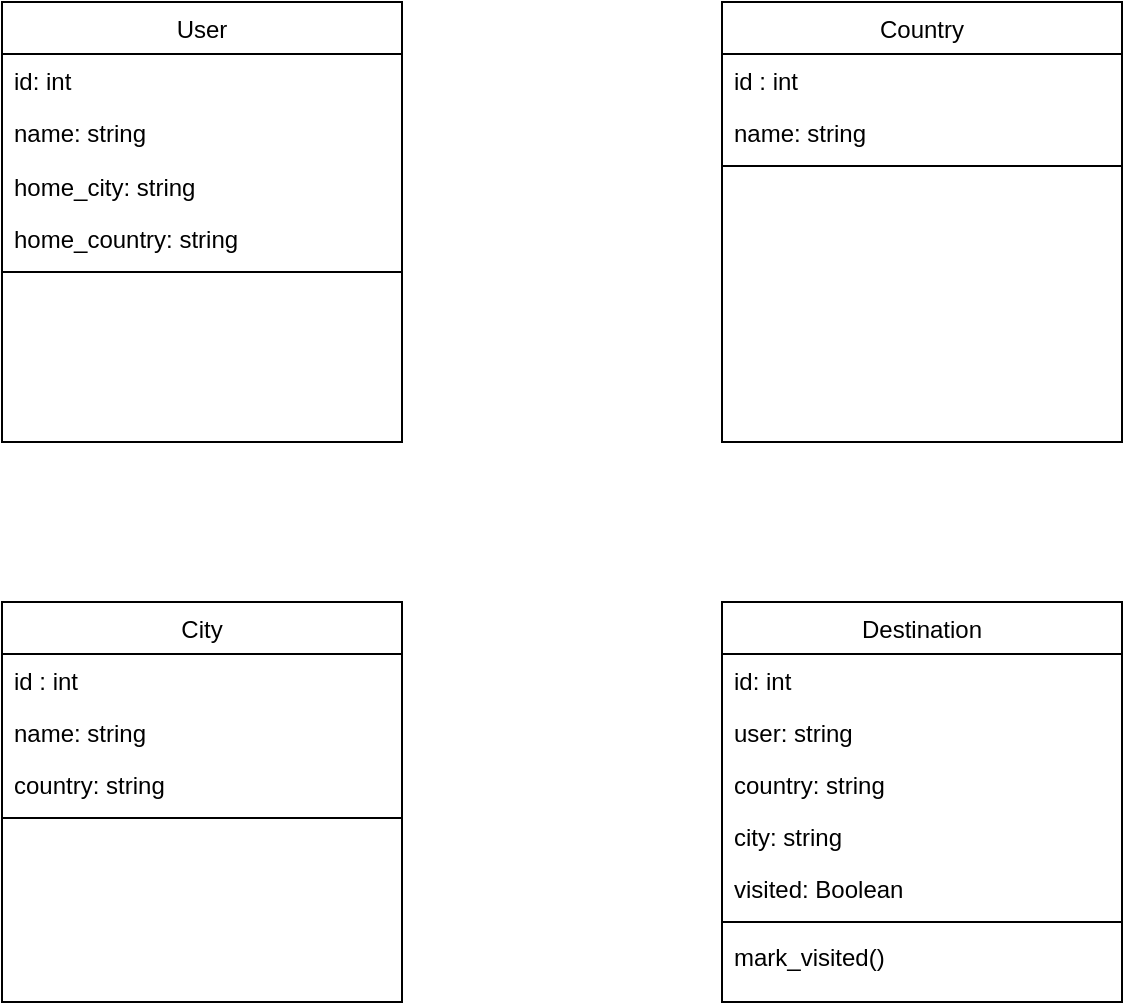 <mxfile version="14.5.1" type="device"><diagram id="C5RBs43oDa-KdzZeNtuy" name="Page-1"><mxGraphModel dx="1346" dy="997" grid="1" gridSize="10" guides="1" tooltips="1" connect="1" arrows="1" fold="1" page="1" pageScale="1" pageWidth="827" pageHeight="1169" math="0" shadow="0"><root><mxCell id="WIyWlLk6GJQsqaUBKTNV-0"/><mxCell id="WIyWlLk6GJQsqaUBKTNV-1" parent="WIyWlLk6GJQsqaUBKTNV-0"/><mxCell id="73SNleGkroOw5CjTIz4A-29" value="User" style="swimlane;fontStyle=0;align=center;verticalAlign=top;childLayout=stackLayout;horizontal=1;startSize=26;horizontalStack=0;resizeParent=1;resizeLast=0;collapsible=1;marginBottom=0;rounded=0;shadow=0;strokeWidth=1;" parent="WIyWlLk6GJQsqaUBKTNV-1" vertex="1"><mxGeometry x="80" y="140" width="200" height="220" as="geometry"><mxRectangle x="230" y="140" width="160" height="26" as="alternateBounds"/></mxGeometry></mxCell><mxCell id="73SNleGkroOw5CjTIz4A-30" value="id: int" style="text;align=left;verticalAlign=top;spacingLeft=4;spacingRight=4;overflow=hidden;rotatable=0;points=[[0,0.5],[1,0.5]];portConstraint=eastwest;rounded=0;shadow=0;html=0;" parent="73SNleGkroOw5CjTIz4A-29" vertex="1"><mxGeometry y="26" width="200" height="26" as="geometry"/></mxCell><mxCell id="73SNleGkroOw5CjTIz4A-31" value="name: string" style="text;align=left;verticalAlign=top;spacingLeft=4;spacingRight=4;overflow=hidden;rotatable=0;points=[[0,0.5],[1,0.5]];portConstraint=eastwest;" parent="73SNleGkroOw5CjTIz4A-29" vertex="1"><mxGeometry y="52" width="200" height="27" as="geometry"/></mxCell><mxCell id="73SNleGkroOw5CjTIz4A-32" value="home_city: string" style="text;align=left;verticalAlign=top;spacingLeft=4;spacingRight=4;overflow=hidden;rotatable=0;points=[[0,0.5],[1,0.5]];portConstraint=eastwest;" parent="73SNleGkroOw5CjTIz4A-29" vertex="1"><mxGeometry y="79" width="200" height="26" as="geometry"/></mxCell><mxCell id="73SNleGkroOw5CjTIz4A-33" value="home_country: string" style="text;align=left;verticalAlign=top;spacingLeft=4;spacingRight=4;overflow=hidden;rotatable=0;points=[[0,0.5],[1,0.5]];portConstraint=eastwest;rounded=0;shadow=0;html=0;" parent="73SNleGkroOw5CjTIz4A-29" vertex="1"><mxGeometry y="105" width="200" height="26" as="geometry"/></mxCell><mxCell id="73SNleGkroOw5CjTIz4A-36" value="" style="line;html=1;strokeWidth=1;align=left;verticalAlign=middle;spacingTop=-1;spacingLeft=3;spacingRight=3;rotatable=0;labelPosition=right;points=[];portConstraint=eastwest;" parent="73SNleGkroOw5CjTIz4A-29" vertex="1"><mxGeometry y="131" width="200" height="8" as="geometry"/></mxCell><mxCell id="73SNleGkroOw5CjTIz4A-37" value="City" style="swimlane;fontStyle=0;align=center;verticalAlign=top;childLayout=stackLayout;horizontal=1;startSize=26;horizontalStack=0;resizeParent=1;resizeLast=0;collapsible=1;marginBottom=0;rounded=0;shadow=0;strokeWidth=1;" parent="WIyWlLk6GJQsqaUBKTNV-1" vertex="1"><mxGeometry x="80" y="440" width="200" height="200" as="geometry"><mxRectangle x="130" y="380" width="160" height="26" as="alternateBounds"/></mxGeometry></mxCell><mxCell id="73SNleGkroOw5CjTIz4A-38" value="id : int" style="text;align=left;verticalAlign=top;spacingLeft=4;spacingRight=4;overflow=hidden;rotatable=0;points=[[0,0.5],[1,0.5]];portConstraint=eastwest;" parent="73SNleGkroOw5CjTIz4A-37" vertex="1"><mxGeometry y="26" width="200" height="26" as="geometry"/></mxCell><mxCell id="73SNleGkroOw5CjTIz4A-39" value="name: string" style="text;align=left;verticalAlign=top;spacingLeft=4;spacingRight=4;overflow=hidden;rotatable=0;points=[[0,0.5],[1,0.5]];portConstraint=eastwest;rounded=0;shadow=0;html=0;" parent="73SNleGkroOw5CjTIz4A-37" vertex="1"><mxGeometry y="52" width="200" height="26" as="geometry"/></mxCell><mxCell id="BcXDWA3yzZn5r3jogknD-1" value="country: string" style="text;align=left;verticalAlign=top;spacingLeft=4;spacingRight=4;overflow=hidden;rotatable=0;points=[[0,0.5],[1,0.5]];portConstraint=eastwest;rounded=0;shadow=0;html=0;" vertex="1" parent="73SNleGkroOw5CjTIz4A-37"><mxGeometry y="78" width="200" height="26" as="geometry"/></mxCell><mxCell id="73SNleGkroOw5CjTIz4A-40" value="" style="line;html=1;strokeWidth=1;align=left;verticalAlign=middle;spacingTop=-1;spacingLeft=3;spacingRight=3;rotatable=0;labelPosition=right;points=[];portConstraint=eastwest;" parent="73SNleGkroOw5CjTIz4A-37" vertex="1"><mxGeometry y="104" width="200" height="8" as="geometry"/></mxCell><mxCell id="73SNleGkroOw5CjTIz4A-50" value="Country" style="swimlane;fontStyle=0;align=center;verticalAlign=top;childLayout=stackLayout;horizontal=1;startSize=26;horizontalStack=0;resizeParent=1;resizeLast=0;collapsible=1;marginBottom=0;rounded=0;shadow=0;strokeWidth=1;" parent="WIyWlLk6GJQsqaUBKTNV-1" vertex="1"><mxGeometry x="440" y="140" width="200" height="220" as="geometry"><mxRectangle x="550" y="140" width="160" height="26" as="alternateBounds"/></mxGeometry></mxCell><mxCell id="73SNleGkroOw5CjTIz4A-51" value="id : int" style="text;align=left;verticalAlign=top;spacingLeft=4;spacingRight=4;overflow=hidden;rotatable=0;points=[[0,0.5],[1,0.5]];portConstraint=eastwest;" parent="73SNleGkroOw5CjTIz4A-50" vertex="1"><mxGeometry y="26" width="200" height="26" as="geometry"/></mxCell><mxCell id="73SNleGkroOw5CjTIz4A-52" value="name: string" style="text;align=left;verticalAlign=top;spacingLeft=4;spacingRight=4;overflow=hidden;rotatable=0;points=[[0,0.5],[1,0.5]];portConstraint=eastwest;rounded=0;shadow=0;html=0;" parent="73SNleGkroOw5CjTIz4A-50" vertex="1"><mxGeometry y="52" width="200" height="26" as="geometry"/></mxCell><mxCell id="73SNleGkroOw5CjTIz4A-56" value="" style="line;html=1;strokeWidth=1;align=left;verticalAlign=middle;spacingTop=-1;spacingLeft=3;spacingRight=3;rotatable=0;labelPosition=right;points=[];portConstraint=eastwest;" parent="73SNleGkroOw5CjTIz4A-50" vertex="1"><mxGeometry y="78" width="200" height="8" as="geometry"/></mxCell><mxCell id="73SNleGkroOw5CjTIz4A-85" value="Destination" style="swimlane;fontStyle=0;align=center;verticalAlign=top;childLayout=stackLayout;horizontal=1;startSize=26;horizontalStack=0;resizeParent=1;resizeLast=0;collapsible=1;marginBottom=0;rounded=0;shadow=0;strokeWidth=1;" parent="WIyWlLk6GJQsqaUBKTNV-1" vertex="1"><mxGeometry x="440" y="440" width="200" height="200" as="geometry"><mxRectangle x="340" y="380" width="170" height="26" as="alternateBounds"/></mxGeometry></mxCell><mxCell id="73SNleGkroOw5CjTIz4A-86" value="id: int" style="text;align=left;verticalAlign=top;spacingLeft=4;spacingRight=4;overflow=hidden;rotatable=0;points=[[0,0.5],[1,0.5]];portConstraint=eastwest;" parent="73SNleGkroOw5CjTIz4A-85" vertex="1"><mxGeometry y="26" width="200" height="26" as="geometry"/></mxCell><mxCell id="BcXDWA3yzZn5r3jogknD-6" value="user: string" style="text;align=left;verticalAlign=top;spacingLeft=4;spacingRight=4;overflow=hidden;rotatable=0;points=[[0,0.5],[1,0.5]];portConstraint=eastwest;" vertex="1" parent="73SNleGkroOw5CjTIz4A-85"><mxGeometry y="52" width="200" height="26" as="geometry"/></mxCell><mxCell id="73SNleGkroOw5CjTIz4A-93" value="country: string" style="text;align=left;verticalAlign=top;spacingLeft=4;spacingRight=4;overflow=hidden;rotatable=0;points=[[0,0.5],[1,0.5]];portConstraint=eastwest;" parent="73SNleGkroOw5CjTIz4A-85" vertex="1"><mxGeometry y="78" width="200" height="26" as="geometry"/></mxCell><mxCell id="BcXDWA3yzZn5r3jogknD-2" value="city: string" style="text;align=left;verticalAlign=top;spacingLeft=4;spacingRight=4;overflow=hidden;rotatable=0;points=[[0,0.5],[1,0.5]];portConstraint=eastwest;" vertex="1" parent="73SNleGkroOw5CjTIz4A-85"><mxGeometry y="104" width="200" height="26" as="geometry"/></mxCell><mxCell id="BcXDWA3yzZn5r3jogknD-3" value="visited: Boolean" style="text;align=left;verticalAlign=top;spacingLeft=4;spacingRight=4;overflow=hidden;rotatable=0;points=[[0,0.5],[1,0.5]];portConstraint=eastwest;" vertex="1" parent="73SNleGkroOw5CjTIz4A-85"><mxGeometry y="130" width="200" height="26" as="geometry"/></mxCell><mxCell id="73SNleGkroOw5CjTIz4A-90" value="" style="line;html=1;strokeWidth=1;align=left;verticalAlign=middle;spacingTop=-1;spacingLeft=3;spacingRight=3;rotatable=0;labelPosition=right;points=[];portConstraint=eastwest;" parent="73SNleGkroOw5CjTIz4A-85" vertex="1"><mxGeometry y="156" width="200" height="8" as="geometry"/></mxCell><mxCell id="BcXDWA3yzZn5r3jogknD-4" value="mark_visited()" style="text;align=left;verticalAlign=top;spacingLeft=4;spacingRight=4;overflow=hidden;rotatable=0;points=[[0,0.5],[1,0.5]];portConstraint=eastwest;" vertex="1" parent="73SNleGkroOw5CjTIz4A-85"><mxGeometry y="164" width="200" height="26" as="geometry"/></mxCell></root></mxGraphModel></diagram></mxfile>